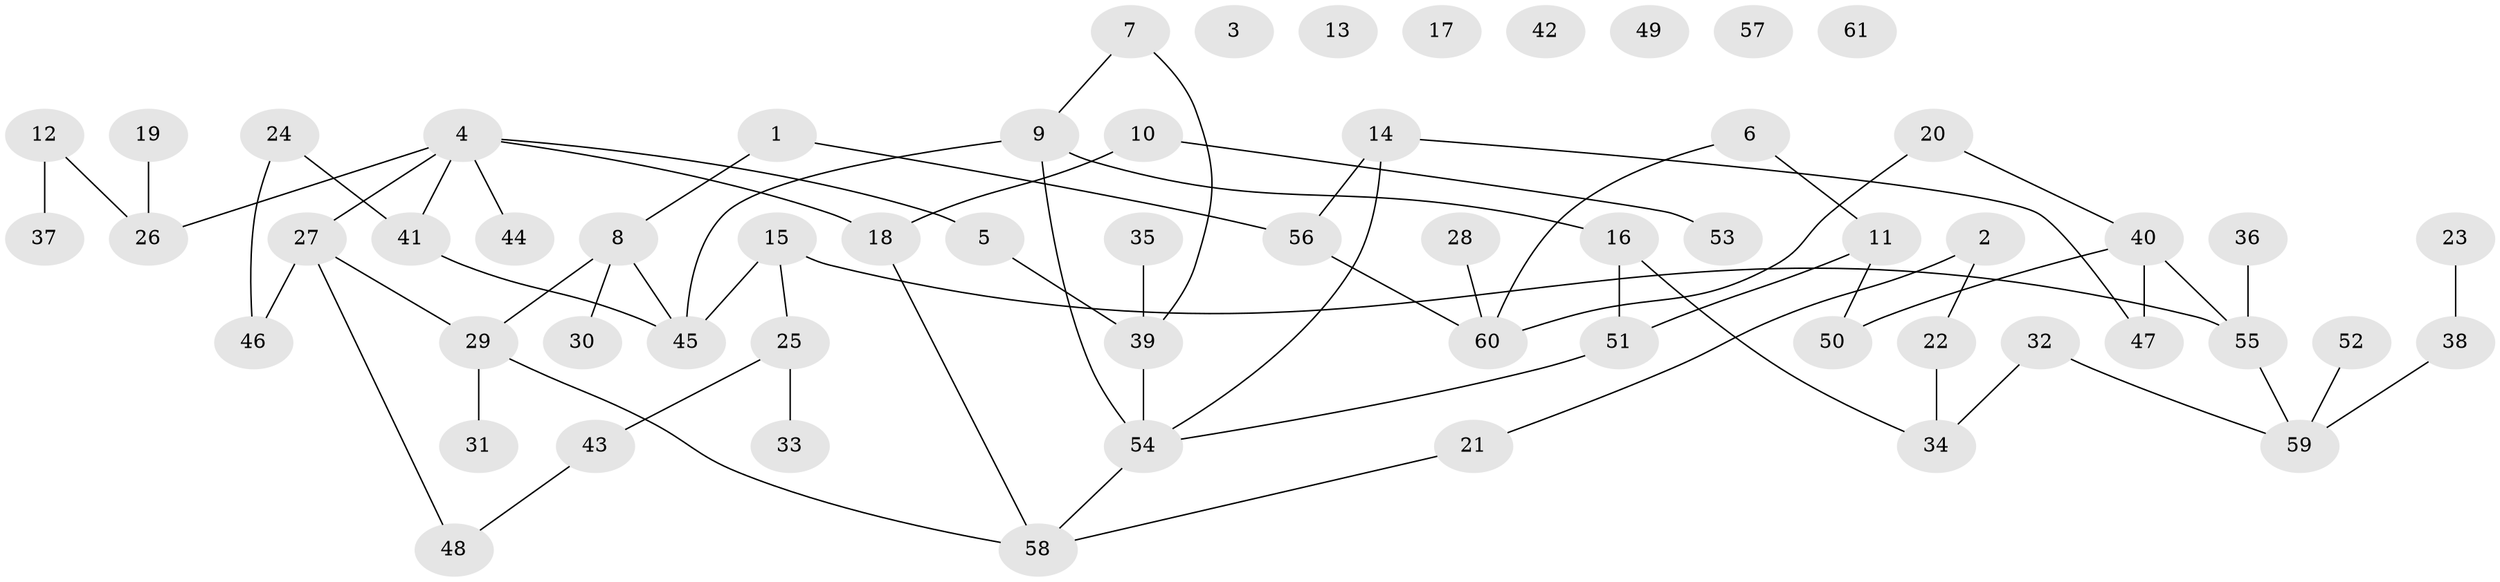 // Generated by graph-tools (version 1.1) at 2025/00/03/09/25 03:00:42]
// undirected, 61 vertices, 68 edges
graph export_dot {
graph [start="1"]
  node [color=gray90,style=filled];
  1;
  2;
  3;
  4;
  5;
  6;
  7;
  8;
  9;
  10;
  11;
  12;
  13;
  14;
  15;
  16;
  17;
  18;
  19;
  20;
  21;
  22;
  23;
  24;
  25;
  26;
  27;
  28;
  29;
  30;
  31;
  32;
  33;
  34;
  35;
  36;
  37;
  38;
  39;
  40;
  41;
  42;
  43;
  44;
  45;
  46;
  47;
  48;
  49;
  50;
  51;
  52;
  53;
  54;
  55;
  56;
  57;
  58;
  59;
  60;
  61;
  1 -- 8;
  1 -- 56;
  2 -- 21;
  2 -- 22;
  4 -- 5;
  4 -- 18;
  4 -- 26;
  4 -- 27;
  4 -- 41;
  4 -- 44;
  5 -- 39;
  6 -- 11;
  6 -- 60;
  7 -- 9;
  7 -- 39;
  8 -- 29;
  8 -- 30;
  8 -- 45;
  9 -- 16;
  9 -- 45;
  9 -- 54;
  10 -- 18;
  10 -- 53;
  11 -- 50;
  11 -- 51;
  12 -- 26;
  12 -- 37;
  14 -- 47;
  14 -- 54;
  14 -- 56;
  15 -- 25;
  15 -- 45;
  15 -- 55;
  16 -- 34;
  16 -- 51;
  18 -- 58;
  19 -- 26;
  20 -- 40;
  20 -- 60;
  21 -- 58;
  22 -- 34;
  23 -- 38;
  24 -- 41;
  24 -- 46;
  25 -- 33;
  25 -- 43;
  27 -- 29;
  27 -- 46;
  27 -- 48;
  28 -- 60;
  29 -- 31;
  29 -- 58;
  32 -- 34;
  32 -- 59;
  35 -- 39;
  36 -- 55;
  38 -- 59;
  39 -- 54;
  40 -- 47;
  40 -- 50;
  40 -- 55;
  41 -- 45;
  43 -- 48;
  51 -- 54;
  52 -- 59;
  54 -- 58;
  55 -- 59;
  56 -- 60;
}
